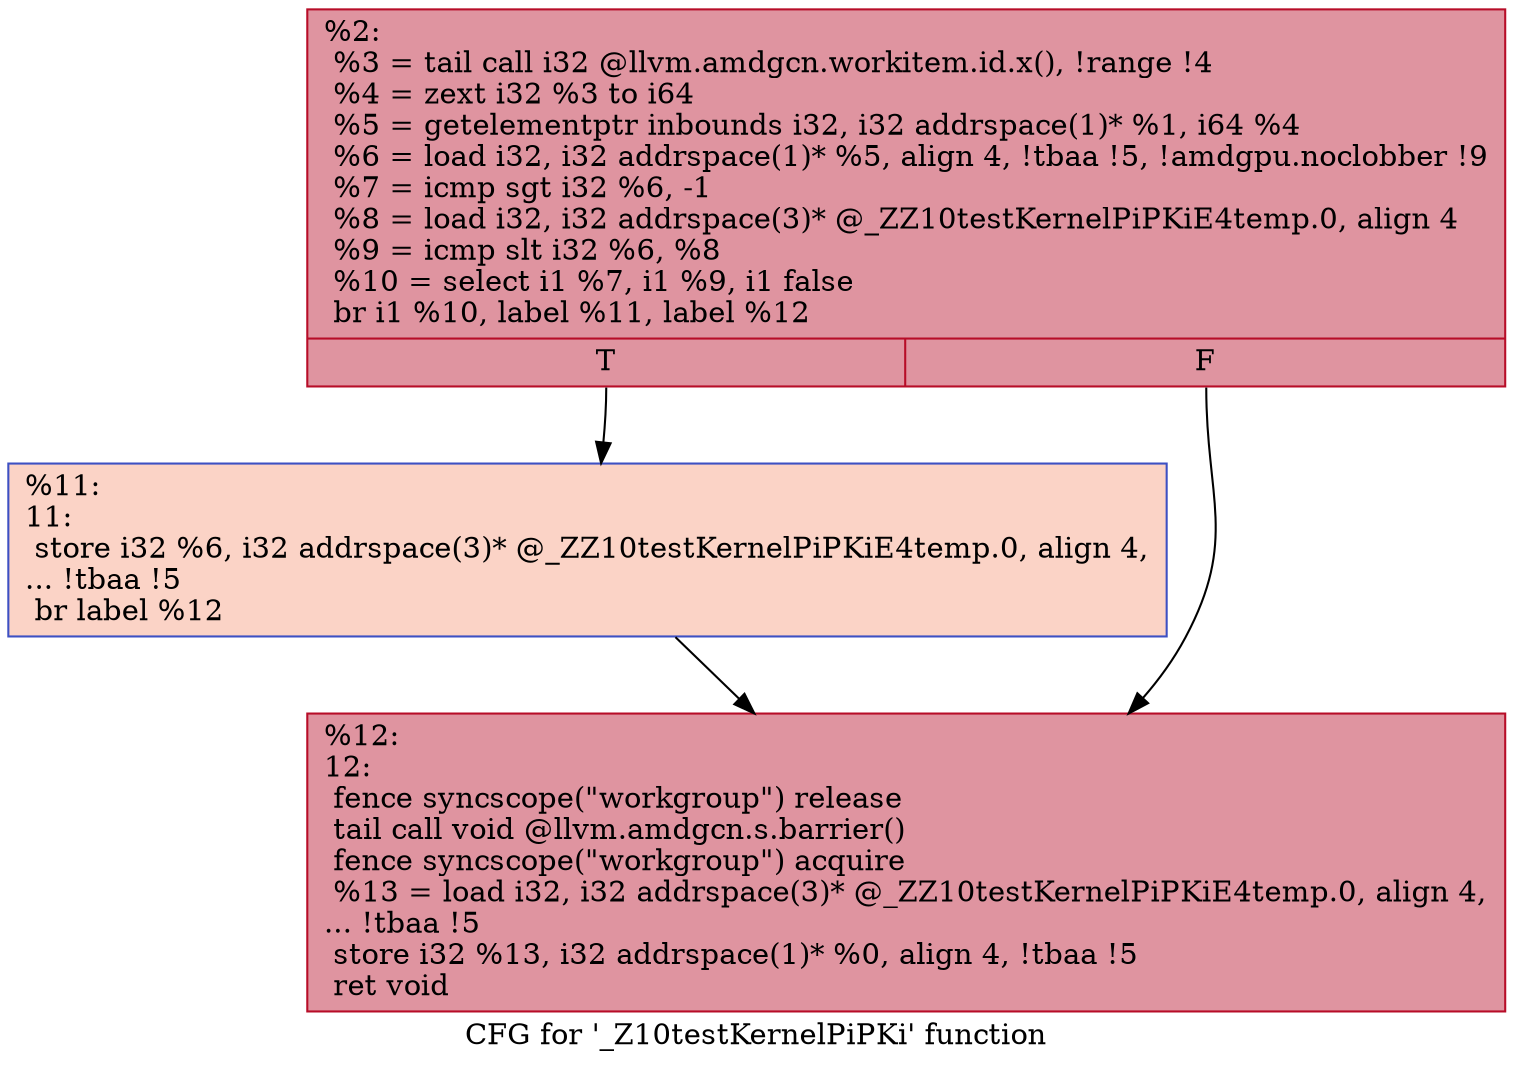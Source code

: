 digraph "CFG for '_Z10testKernelPiPKi' function" {
	label="CFG for '_Z10testKernelPiPKi' function";

	Node0x6120410 [shape=record,color="#b70d28ff", style=filled, fillcolor="#b70d2870",label="{%2:\l  %3 = tail call i32 @llvm.amdgcn.workitem.id.x(), !range !4\l  %4 = zext i32 %3 to i64\l  %5 = getelementptr inbounds i32, i32 addrspace(1)* %1, i64 %4\l  %6 = load i32, i32 addrspace(1)* %5, align 4, !tbaa !5, !amdgpu.noclobber !9\l  %7 = icmp sgt i32 %6, -1\l  %8 = load i32, i32 addrspace(3)* @_ZZ10testKernelPiPKiE4temp.0, align 4\l  %9 = icmp slt i32 %6, %8\l  %10 = select i1 %7, i1 %9, i1 false\l  br i1 %10, label %11, label %12\l|{<s0>T|<s1>F}}"];
	Node0x6120410:s0 -> Node0x6121240;
	Node0x6120410:s1 -> Node0x6121fd0;
	Node0x6121240 [shape=record,color="#3d50c3ff", style=filled, fillcolor="#f59c7d70",label="{%11:\l11:                                               \l  store i32 %6, i32 addrspace(3)* @_ZZ10testKernelPiPKiE4temp.0, align 4,\l... !tbaa !5\l  br label %12\l}"];
	Node0x6121240 -> Node0x6121fd0;
	Node0x6121fd0 [shape=record,color="#b70d28ff", style=filled, fillcolor="#b70d2870",label="{%12:\l12:                                               \l  fence syncscope(\"workgroup\") release\l  tail call void @llvm.amdgcn.s.barrier()\l  fence syncscope(\"workgroup\") acquire\l  %13 = load i32, i32 addrspace(3)* @_ZZ10testKernelPiPKiE4temp.0, align 4,\l... !tbaa !5\l  store i32 %13, i32 addrspace(1)* %0, align 4, !tbaa !5\l  ret void\l}"];
}
